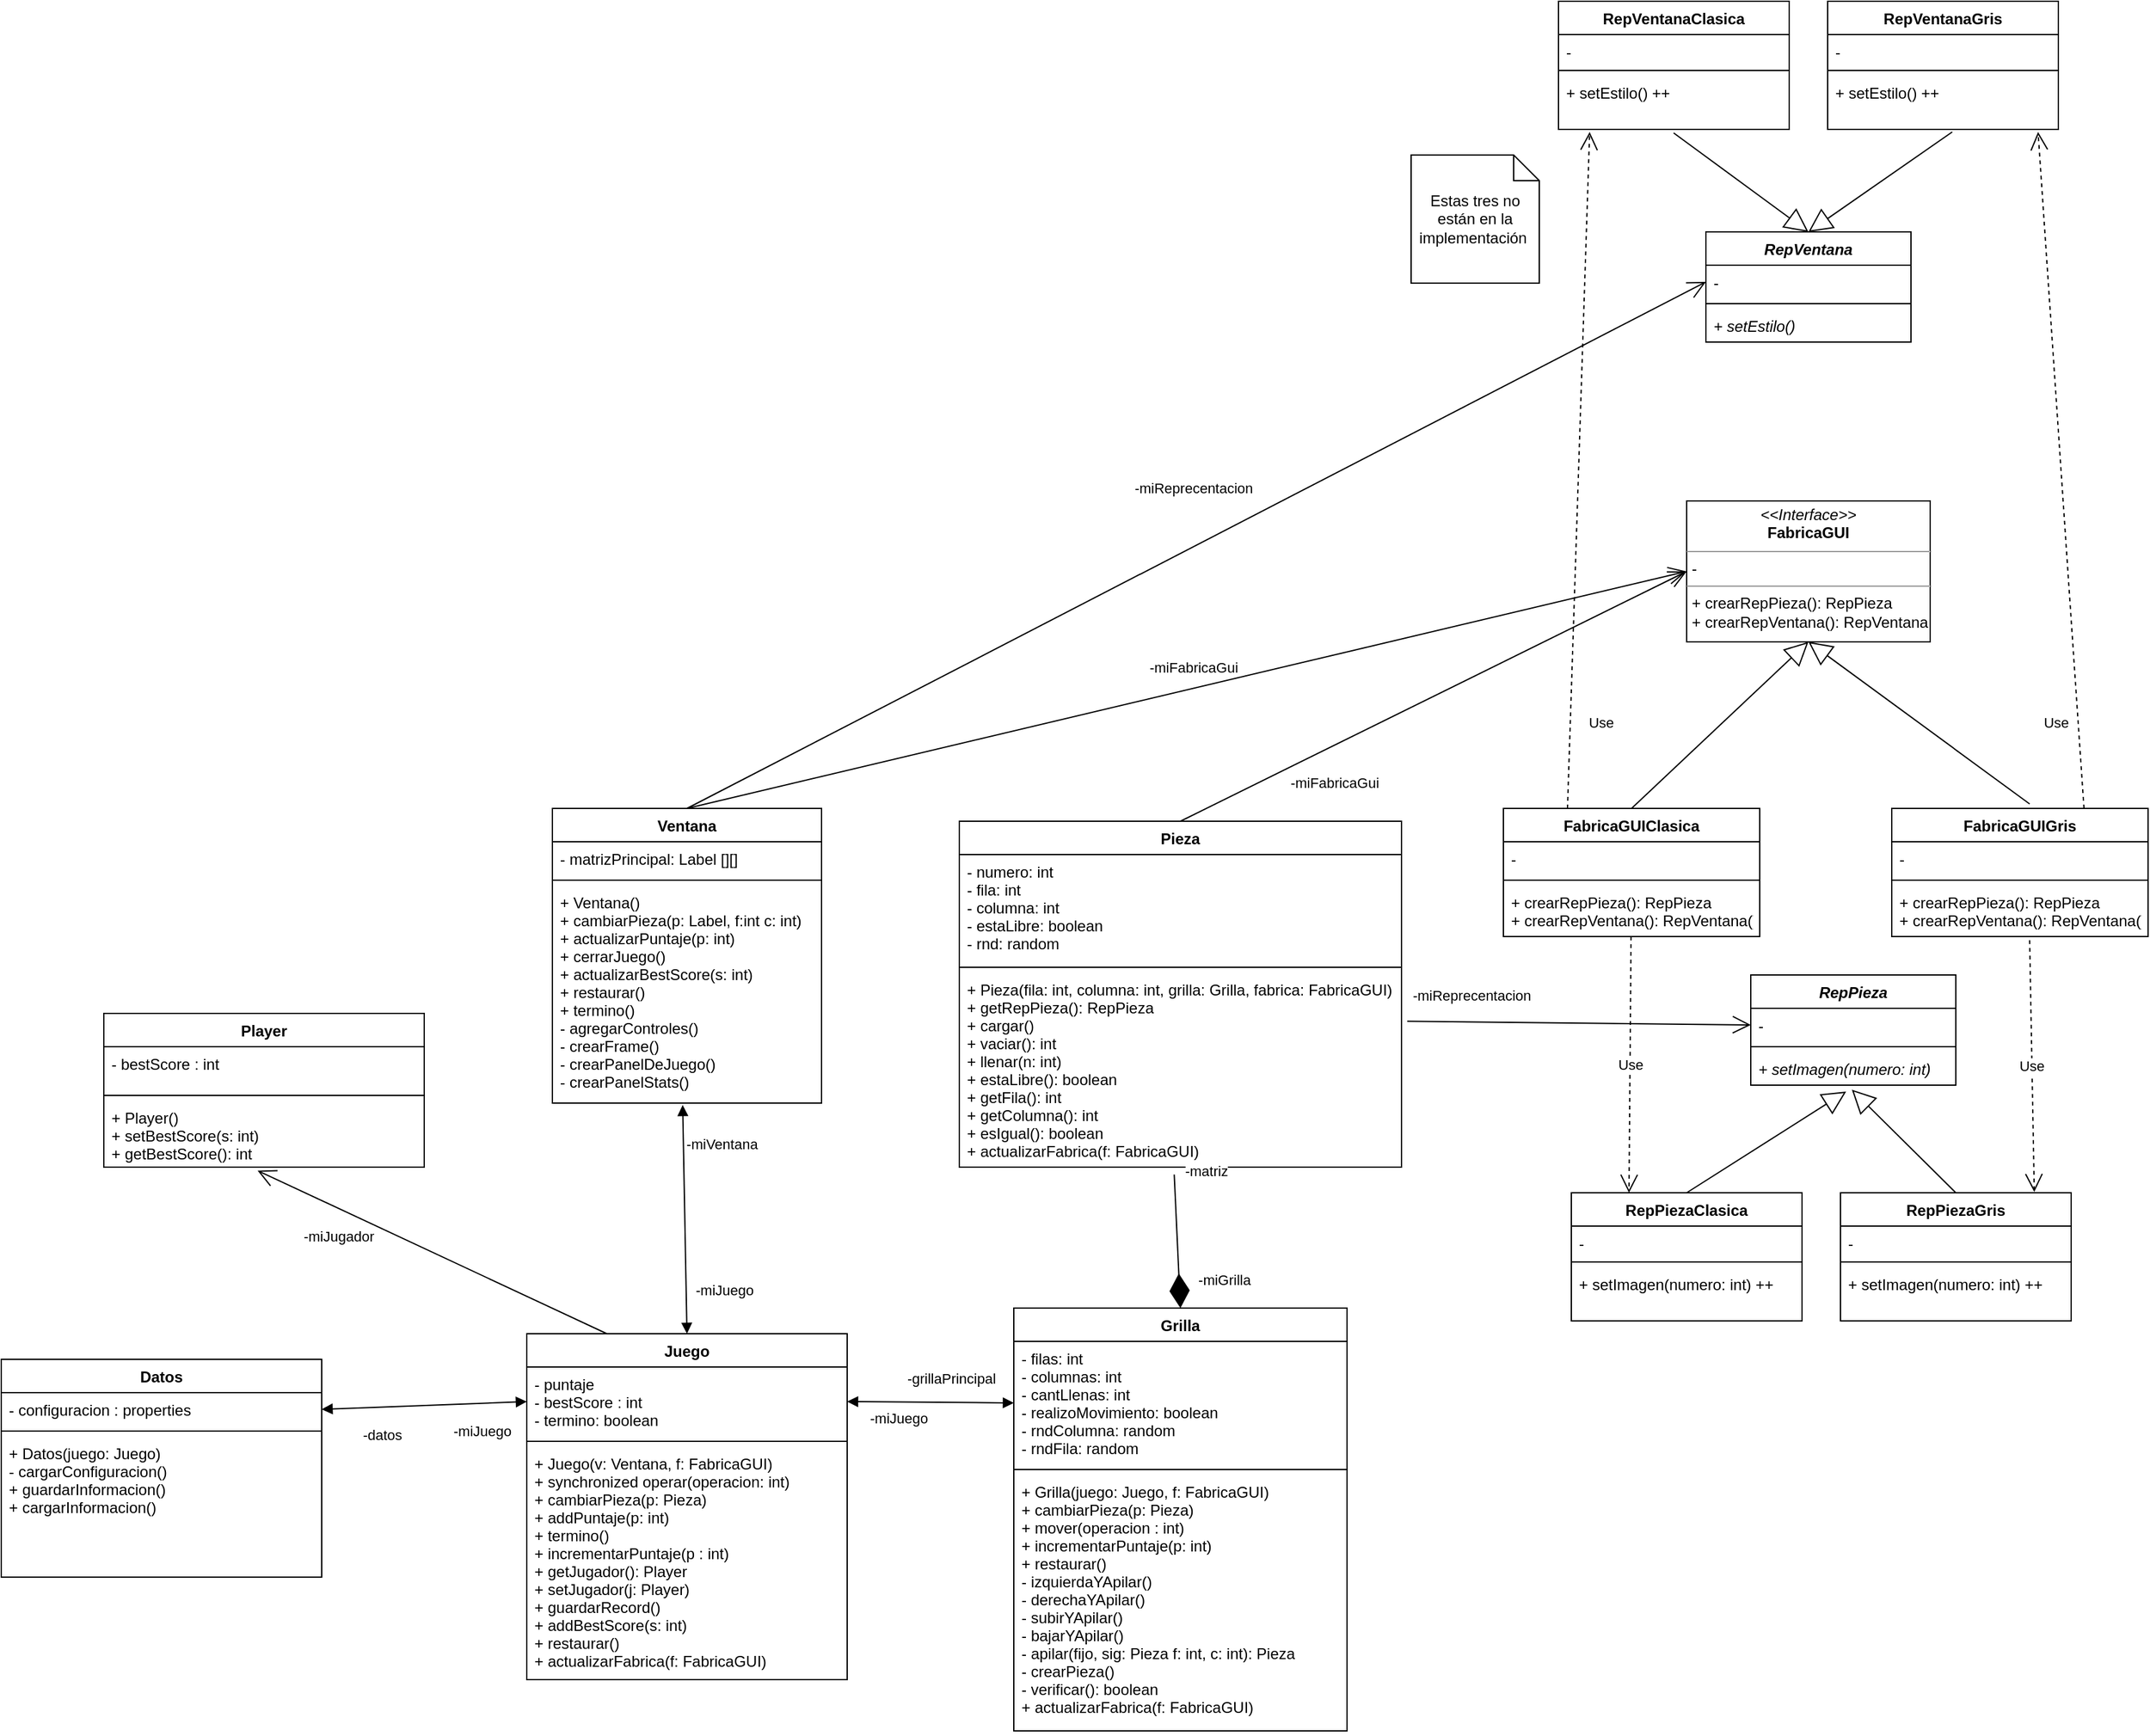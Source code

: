 <mxfile version="15.5.9" type="device"><diagram id="C5RBs43oDa-KdzZeNtuy" name="Page-1"><mxGraphModel dx="2110" dy="1869" grid="1" gridSize="10" guides="1" tooltips="1" connect="1" arrows="1" fold="1" page="1" pageScale="1" pageWidth="827" pageHeight="1169" math="0" shadow="0"><root><mxCell id="WIyWlLk6GJQsqaUBKTNV-0"/><mxCell id="WIyWlLk6GJQsqaUBKTNV-1" parent="WIyWlLk6GJQsqaUBKTNV-0"/><mxCell id="1CvyE3auWk7zarqkNsog-0" value="Juego" style="swimlane;fontStyle=1;align=center;verticalAlign=top;childLayout=stackLayout;horizontal=1;startSize=26;horizontalStack=0;resizeParent=1;resizeParentMax=0;resizeLast=0;collapsible=1;marginBottom=0;" parent="WIyWlLk6GJQsqaUBKTNV-1" vertex="1"><mxGeometry x="90" y="390" width="250" height="270" as="geometry"/></mxCell><mxCell id="1CvyE3auWk7zarqkNsog-1" value="- puntaje&#10;- bestScore : int&#10;- termino: boolean" style="text;strokeColor=none;fillColor=none;align=left;verticalAlign=top;spacingLeft=4;spacingRight=4;overflow=hidden;rotatable=0;points=[[0,0.5],[1,0.5]];portConstraint=eastwest;" parent="1CvyE3auWk7zarqkNsog-0" vertex="1"><mxGeometry y="26" width="250" height="54" as="geometry"/></mxCell><mxCell id="1CvyE3auWk7zarqkNsog-2" value="" style="line;strokeWidth=1;fillColor=none;align=left;verticalAlign=middle;spacingTop=-1;spacingLeft=3;spacingRight=3;rotatable=0;labelPosition=right;points=[];portConstraint=eastwest;" parent="1CvyE3auWk7zarqkNsog-0" vertex="1"><mxGeometry y="80" width="250" height="8" as="geometry"/></mxCell><mxCell id="1CvyE3auWk7zarqkNsog-3" value="+ Juego(v: Ventana, f: FabricaGUI)&#10;+ synchronized operar(operacion: int)&#10;+ cambiarPieza(p: Pieza)&#10;+ addPuntaje(p: int)&#10;+ termino()&#10;+ incrementarPuntaje(p : int)&#10;+ getJugador(): Player&#10;+ setJugador(j: Player)&#10;+ guardarRecord()&#10;+ addBestScore(s: int)&#10;+ restaurar()&#10;+ actualizarFabrica(f: FabricaGUI)" style="text;strokeColor=none;fillColor=none;align=left;verticalAlign=top;spacingLeft=4;spacingRight=4;overflow=hidden;rotatable=0;points=[[0,0.5],[1,0.5]];portConstraint=eastwest;" parent="1CvyE3auWk7zarqkNsog-0" vertex="1"><mxGeometry y="88" width="250" height="182" as="geometry"/></mxCell><mxCell id="1CvyE3auWk7zarqkNsog-4" value="Ventana" style="swimlane;fontStyle=1;align=center;verticalAlign=top;childLayout=stackLayout;horizontal=1;startSize=26;horizontalStack=0;resizeParent=1;resizeParentMax=0;resizeLast=0;collapsible=1;marginBottom=0;" parent="WIyWlLk6GJQsqaUBKTNV-1" vertex="1"><mxGeometry x="110" y="-20" width="210" height="230" as="geometry"/></mxCell><mxCell id="1CvyE3auWk7zarqkNsog-5" value="- matrizPrincipal: Label [][]" style="text;strokeColor=none;fillColor=none;align=left;verticalAlign=top;spacingLeft=4;spacingRight=4;overflow=hidden;rotatable=0;points=[[0,0.5],[1,0.5]];portConstraint=eastwest;" parent="1CvyE3auWk7zarqkNsog-4" vertex="1"><mxGeometry y="26" width="210" height="26" as="geometry"/></mxCell><mxCell id="1CvyE3auWk7zarqkNsog-6" value="" style="line;strokeWidth=1;fillColor=none;align=left;verticalAlign=middle;spacingTop=-1;spacingLeft=3;spacingRight=3;rotatable=0;labelPosition=right;points=[];portConstraint=eastwest;" parent="1CvyE3auWk7zarqkNsog-4" vertex="1"><mxGeometry y="52" width="210" height="8" as="geometry"/></mxCell><mxCell id="1CvyE3auWk7zarqkNsog-7" value="+ Ventana()&#10;+ cambiarPieza(p: Label, f:int c: int)&#10;+ actualizarPuntaje(p: int)&#10;+ cerrarJuego()&#10;+ actualizarBestScore(s: int)&#10;+ restaurar()&#10;+ termino()&#10;- agregarControles()&#10;- crearFrame()&#10;- crearPanelDeJuego()&#10;- crearPanelStats()" style="text;strokeColor=none;fillColor=none;align=left;verticalAlign=top;spacingLeft=4;spacingRight=4;overflow=hidden;rotatable=0;points=[[0,0.5],[1,0.5]];portConstraint=eastwest;" parent="1CvyE3auWk7zarqkNsog-4" vertex="1"><mxGeometry y="60" width="210" height="170" as="geometry"/></mxCell><mxCell id="1CvyE3auWk7zarqkNsog-8" value="Grilla" style="swimlane;fontStyle=1;align=center;verticalAlign=top;childLayout=stackLayout;horizontal=1;startSize=26;horizontalStack=0;resizeParent=1;resizeParentMax=0;resizeLast=0;collapsible=1;marginBottom=0;" parent="WIyWlLk6GJQsqaUBKTNV-1" vertex="1"><mxGeometry x="470" y="370" width="260" height="330" as="geometry"/></mxCell><mxCell id="1CvyE3auWk7zarqkNsog-9" value="- filas: int&#10;- columnas: int&#10;- cantLlenas: int&#10;- realizoMovimiento: boolean&#10;- rndColumna: random&#10;- rndFila: random" style="text;strokeColor=none;fillColor=none;align=left;verticalAlign=top;spacingLeft=4;spacingRight=4;overflow=hidden;rotatable=0;points=[[0,0.5],[1,0.5]];portConstraint=eastwest;" parent="1CvyE3auWk7zarqkNsog-8" vertex="1"><mxGeometry y="26" width="260" height="96" as="geometry"/></mxCell><mxCell id="1CvyE3auWk7zarqkNsog-10" value="" style="line;strokeWidth=1;fillColor=none;align=left;verticalAlign=middle;spacingTop=-1;spacingLeft=3;spacingRight=3;rotatable=0;labelPosition=right;points=[];portConstraint=eastwest;" parent="1CvyE3auWk7zarqkNsog-8" vertex="1"><mxGeometry y="122" width="260" height="8" as="geometry"/></mxCell><mxCell id="1CvyE3auWk7zarqkNsog-11" value="+ Grilla(juego: Juego, f: FabricaGUI)&#10;+ cambiarPieza(p: Pieza)&#10;+ mover(operacion : int)&#10;+ incrementarPuntaje(p: int)&#10;+ restaurar()&#10;- izquierdaYApilar()&#10;- derechaYApilar()&#10;- subirYApilar()&#10;- bajarYApilar()&#10;- apilar(fijo, sig: Pieza f: int, c: int): Pieza&#10;- crearPieza()&#10;- verificar(): boolean&#10;+ actualizarFabrica(f: FabricaGUI)" style="text;strokeColor=none;fillColor=none;align=left;verticalAlign=top;spacingLeft=4;spacingRight=4;overflow=hidden;rotatable=0;points=[[0,0.5],[1,0.5]];portConstraint=eastwest;" parent="1CvyE3auWk7zarqkNsog-8" vertex="1"><mxGeometry y="130" width="260" height="200" as="geometry"/></mxCell><mxCell id="1CvyE3auWk7zarqkNsog-19" value="" style="endArrow=block;startArrow=block;endFill=1;startFill=1;html=1;rounded=0;entryX=0.484;entryY=1.009;entryDx=0;entryDy=0;entryPerimeter=0;exitX=0.5;exitY=0;exitDx=0;exitDy=0;" parent="WIyWlLk6GJQsqaUBKTNV-1" source="1CvyE3auWk7zarqkNsog-0" target="1CvyE3auWk7zarqkNsog-7" edge="1"><mxGeometry width="160" relative="1" as="geometry"><mxPoint x="505" y="390" as="sourcePoint"/><mxPoint x="665" y="390" as="targetPoint"/></mxGeometry></mxCell><mxCell id="1CvyE3auWk7zarqkNsog-21" value="-miVentana" style="edgeLabel;html=1;align=center;verticalAlign=middle;resizable=0;points=[];" parent="1CvyE3auWk7zarqkNsog-19" vertex="1" connectable="0"><mxGeometry x="0.658" relative="1" as="geometry"><mxPoint x="30" as="offset"/></mxGeometry></mxCell><mxCell id="1CvyE3auWk7zarqkNsog-22" value="-miJuego" style="edgeLabel;html=1;align=center;verticalAlign=middle;resizable=0;points=[];" parent="1CvyE3auWk7zarqkNsog-19" vertex="1" connectable="0"><mxGeometry x="-0.535" relative="1" as="geometry"><mxPoint x="30" y="7" as="offset"/></mxGeometry></mxCell><mxCell id="1CvyE3auWk7zarqkNsog-20" value="" style="endArrow=block;startArrow=block;endFill=1;startFill=1;html=1;rounded=0;exitX=1;exitY=0.5;exitDx=0;exitDy=0;entryX=0;entryY=0.5;entryDx=0;entryDy=0;" parent="WIyWlLk6GJQsqaUBKTNV-1" source="1CvyE3auWk7zarqkNsog-1" target="1CvyE3auWk7zarqkNsog-9" edge="1"><mxGeometry width="160" relative="1" as="geometry"><mxPoint x="480" y="360" as="sourcePoint"/><mxPoint x="640" y="360" as="targetPoint"/></mxGeometry></mxCell><mxCell id="1CvyE3auWk7zarqkNsog-23" value="-miJuego" style="edgeLabel;html=1;align=center;verticalAlign=middle;resizable=0;points=[];" parent="1CvyE3auWk7zarqkNsog-20" vertex="1" connectable="0"><mxGeometry x="-0.718" y="1" relative="1" as="geometry"><mxPoint x="21" y="14" as="offset"/></mxGeometry></mxCell><mxCell id="1CvyE3auWk7zarqkNsog-24" value="-grillaPrincipal" style="edgeLabel;html=1;align=center;verticalAlign=middle;resizable=0;points=[];" parent="1CvyE3auWk7zarqkNsog-20" vertex="1" connectable="0"><mxGeometry x="0.659" y="-2" relative="1" as="geometry"><mxPoint x="-27" y="-21" as="offset"/></mxGeometry></mxCell><mxCell id="1CvyE3auWk7zarqkNsog-25" value="Pieza" style="swimlane;fontStyle=1;align=center;verticalAlign=top;childLayout=stackLayout;horizontal=1;startSize=26;horizontalStack=0;resizeParent=1;resizeParentMax=0;resizeLast=0;collapsible=1;marginBottom=0;" parent="WIyWlLk6GJQsqaUBKTNV-1" vertex="1"><mxGeometry x="427.5" y="-10" width="345" height="270" as="geometry"/></mxCell><mxCell id="1CvyE3auWk7zarqkNsog-26" value="- numero: int&#10;- fila: int&#10;- columna: int&#10;- estaLibre: boolean&#10;- rnd: random" style="text;strokeColor=none;fillColor=none;align=left;verticalAlign=top;spacingLeft=4;spacingRight=4;overflow=hidden;rotatable=0;points=[[0,0.5],[1,0.5]];portConstraint=eastwest;" parent="1CvyE3auWk7zarqkNsog-25" vertex="1"><mxGeometry y="26" width="345" height="84" as="geometry"/></mxCell><mxCell id="1CvyE3auWk7zarqkNsog-27" value="" style="line;strokeWidth=1;fillColor=none;align=left;verticalAlign=middle;spacingTop=-1;spacingLeft=3;spacingRight=3;rotatable=0;labelPosition=right;points=[];portConstraint=eastwest;" parent="1CvyE3auWk7zarqkNsog-25" vertex="1"><mxGeometry y="110" width="345" height="8" as="geometry"/></mxCell><mxCell id="1CvyE3auWk7zarqkNsog-28" value="+ Pieza(fila: int, columna: int, grilla: Grilla, fabrica: FabricaGUI)&#10;+ getRepPieza(): RepPieza&#10;+ cargar()&#10;+ vaciar(): int&#10;+ llenar(n: int)&#10;+ estaLibre(): boolean&#10;+ getFila(): int&#10;+ getColumna(): int&#10;+ esIgual(): boolean&#10;+ actualizarFabrica(f: FabricaGUI)" style="text;strokeColor=none;fillColor=none;align=left;verticalAlign=top;spacingLeft=4;spacingRight=4;overflow=hidden;rotatable=0;points=[[0,0.5],[1,0.5]];portConstraint=eastwest;" parent="1CvyE3auWk7zarqkNsog-25" vertex="1"><mxGeometry y="118" width="345" height="152" as="geometry"/></mxCell><mxCell id="1CvyE3auWk7zarqkNsog-43" value="RepPiezaClasica" style="swimlane;fontStyle=1;align=center;verticalAlign=top;childLayout=stackLayout;horizontal=1;startSize=26;horizontalStack=0;resizeParent=1;resizeParentMax=0;resizeLast=0;collapsible=1;marginBottom=0;" parent="WIyWlLk6GJQsqaUBKTNV-1" vertex="1"><mxGeometry x="905" y="280" width="180" height="100" as="geometry"/></mxCell><mxCell id="1CvyE3auWk7zarqkNsog-44" value="-" style="text;strokeColor=none;fillColor=none;align=left;verticalAlign=top;spacingLeft=4;spacingRight=4;overflow=hidden;rotatable=0;points=[[0,0.5],[1,0.5]];portConstraint=eastwest;" parent="1CvyE3auWk7zarqkNsog-43" vertex="1"><mxGeometry y="26" width="180" height="24" as="geometry"/></mxCell><mxCell id="1CvyE3auWk7zarqkNsog-45" value="" style="line;strokeWidth=1;fillColor=none;align=left;verticalAlign=middle;spacingTop=-1;spacingLeft=3;spacingRight=3;rotatable=0;labelPosition=right;points=[];portConstraint=eastwest;" parent="1CvyE3auWk7zarqkNsog-43" vertex="1"><mxGeometry y="50" width="180" height="8" as="geometry"/></mxCell><mxCell id="1CvyE3auWk7zarqkNsog-46" value="+ setImagen(numero: int) ++" style="text;strokeColor=none;fillColor=none;align=left;verticalAlign=top;spacingLeft=4;spacingRight=4;overflow=hidden;rotatable=0;points=[[0,0.5],[1,0.5]];portConstraint=eastwest;" parent="1CvyE3auWk7zarqkNsog-43" vertex="1"><mxGeometry y="58" width="180" height="42" as="geometry"/></mxCell><mxCell id="1CvyE3auWk7zarqkNsog-47" value="" style="endArrow=open;endFill=1;endSize=12;html=1;rounded=0;exitX=1.013;exitY=0.251;exitDx=0;exitDy=0;entryX=0;entryY=0.5;entryDx=0;entryDy=0;exitPerimeter=0;" parent="WIyWlLk6GJQsqaUBKTNV-1" source="1CvyE3auWk7zarqkNsog-28" target="yINjJsLc2tYP7xt8xNTs-10" edge="1"><mxGeometry width="160" relative="1" as="geometry"><mxPoint x="720" y="-123.76" as="sourcePoint"/><mxPoint x="925" y="-181" as="targetPoint"/></mxGeometry></mxCell><mxCell id="1CvyE3auWk7zarqkNsog-48" value="-miReprecentacion" style="edgeLabel;html=1;align=center;verticalAlign=middle;resizable=0;points=[];" parent="1CvyE3auWk7zarqkNsog-47" vertex="1" connectable="0"><mxGeometry x="0.394" y="-2" relative="1" as="geometry"><mxPoint x="-137" y="-24" as="offset"/></mxGeometry></mxCell><mxCell id="tuwKtRQhqHt_X08flQrm-0" value="" style="endArrow=diamondThin;endFill=1;endSize=24;html=1;rounded=0;exitX=0.486;exitY=1.038;exitDx=0;exitDy=0;entryX=0.5;entryY=0;entryDx=0;entryDy=0;exitPerimeter=0;" parent="WIyWlLk6GJQsqaUBKTNV-1" source="1CvyE3auWk7zarqkNsog-28" target="1CvyE3auWk7zarqkNsog-8" edge="1"><mxGeometry width="160" relative="1" as="geometry"><mxPoint x="720" y="-185.76" as="sourcePoint"/><mxPoint x="624.48" y="-181.58" as="targetPoint"/></mxGeometry></mxCell><mxCell id="tuwKtRQhqHt_X08flQrm-1" value="-miGrilla" style="edgeLabel;html=1;align=center;verticalAlign=middle;resizable=0;points=[];" parent="tuwKtRQhqHt_X08flQrm-0" vertex="1" connectable="0"><mxGeometry x="0.567" y="-4" relative="1" as="geometry"><mxPoint x="39" as="offset"/></mxGeometry></mxCell><mxCell id="tuwKtRQhqHt_X08flQrm-2" value="-matriz" style="edgeLabel;html=1;align=center;verticalAlign=middle;resizable=0;points=[];" parent="tuwKtRQhqHt_X08flQrm-0" vertex="1" connectable="0"><mxGeometry x="0.548" relative="1" as="geometry"><mxPoint x="21" y="-84" as="offset"/></mxGeometry></mxCell><mxCell id="9o8H-IfKjKLwT9DB3WJz-0" value="Datos" style="swimlane;fontStyle=1;align=center;verticalAlign=top;childLayout=stackLayout;horizontal=1;startSize=26;horizontalStack=0;resizeParent=1;resizeParentMax=0;resizeLast=0;collapsible=1;marginBottom=0;" parent="WIyWlLk6GJQsqaUBKTNV-1" vertex="1"><mxGeometry x="-320" y="410" width="250" height="170" as="geometry"/></mxCell><mxCell id="9o8H-IfKjKLwT9DB3WJz-1" value="- configuracion : properties" style="text;strokeColor=none;fillColor=none;align=left;verticalAlign=top;spacingLeft=4;spacingRight=4;overflow=hidden;rotatable=0;points=[[0,0.5],[1,0.5]];portConstraint=eastwest;" parent="9o8H-IfKjKLwT9DB3WJz-0" vertex="1"><mxGeometry y="26" width="250" height="26" as="geometry"/></mxCell><mxCell id="9o8H-IfKjKLwT9DB3WJz-2" value="" style="line;strokeWidth=1;fillColor=none;align=left;verticalAlign=middle;spacingTop=-1;spacingLeft=3;spacingRight=3;rotatable=0;labelPosition=right;points=[];portConstraint=eastwest;" parent="9o8H-IfKjKLwT9DB3WJz-0" vertex="1"><mxGeometry y="52" width="250" height="8" as="geometry"/></mxCell><mxCell id="9o8H-IfKjKLwT9DB3WJz-3" value="+ Datos(juego: Juego)&#10;- cargarConfiguracion()&#10;+ guardarInformacion()&#10;+ cargarInformacion()" style="text;strokeColor=none;fillColor=none;align=left;verticalAlign=top;spacingLeft=4;spacingRight=4;overflow=hidden;rotatable=0;points=[[0,0.5],[1,0.5]];portConstraint=eastwest;" parent="9o8H-IfKjKLwT9DB3WJz-0" vertex="1"><mxGeometry y="60" width="250" height="110" as="geometry"/></mxCell><mxCell id="9o8H-IfKjKLwT9DB3WJz-4" value="" style="endArrow=block;startArrow=block;endFill=1;startFill=1;html=1;rounded=0;entryX=1;entryY=0.5;entryDx=0;entryDy=0;exitX=0;exitY=0.5;exitDx=0;exitDy=0;" parent="WIyWlLk6GJQsqaUBKTNV-1" source="1CvyE3auWk7zarqkNsog-1" target="9o8H-IfKjKLwT9DB3WJz-1" edge="1"><mxGeometry width="160" relative="1" as="geometry"><mxPoint x="225" y="400" as="sourcePoint"/><mxPoint x="225" y="266.1" as="targetPoint"/></mxGeometry></mxCell><mxCell id="9o8H-IfKjKLwT9DB3WJz-5" value="-datos" style="edgeLabel;html=1;align=center;verticalAlign=middle;resizable=0;points=[];" parent="9o8H-IfKjKLwT9DB3WJz-4" vertex="1" connectable="0"><mxGeometry x="0.658" relative="1" as="geometry"><mxPoint x="19" y="21" as="offset"/></mxGeometry></mxCell><mxCell id="9o8H-IfKjKLwT9DB3WJz-6" value="-miJuego" style="edgeLabel;html=1;align=center;verticalAlign=middle;resizable=0;points=[];" parent="9o8H-IfKjKLwT9DB3WJz-4" vertex="1" connectable="0"><mxGeometry x="-0.535" relative="1" as="geometry"><mxPoint x="2" y="21" as="offset"/></mxGeometry></mxCell><mxCell id="xA1dPoErLVYea1YNWjbG-4" value="Player" style="swimlane;fontStyle=1;align=center;verticalAlign=top;childLayout=stackLayout;horizontal=1;startSize=26;horizontalStack=0;resizeParent=1;resizeParentMax=0;resizeLast=0;collapsible=1;marginBottom=0;" parent="WIyWlLk6GJQsqaUBKTNV-1" vertex="1"><mxGeometry x="-240" y="140" width="250" height="120" as="geometry"/></mxCell><mxCell id="xA1dPoErLVYea1YNWjbG-5" value="- bestScore : int" style="text;strokeColor=none;fillColor=none;align=left;verticalAlign=top;spacingLeft=4;spacingRight=4;overflow=hidden;rotatable=0;points=[[0,0.5],[1,0.5]];portConstraint=eastwest;" parent="xA1dPoErLVYea1YNWjbG-4" vertex="1"><mxGeometry y="26" width="250" height="34" as="geometry"/></mxCell><mxCell id="xA1dPoErLVYea1YNWjbG-6" value="" style="line;strokeWidth=1;fillColor=none;align=left;verticalAlign=middle;spacingTop=-1;spacingLeft=3;spacingRight=3;rotatable=0;labelPosition=right;points=[];portConstraint=eastwest;" parent="xA1dPoErLVYea1YNWjbG-4" vertex="1"><mxGeometry y="60" width="250" height="8" as="geometry"/></mxCell><mxCell id="xA1dPoErLVYea1YNWjbG-7" value="+ Player()&#10;+ setBestScore(s: int)&#10;+ getBestScore(): int" style="text;strokeColor=none;fillColor=none;align=left;verticalAlign=top;spacingLeft=4;spacingRight=4;overflow=hidden;rotatable=0;points=[[0,0.5],[1,0.5]];portConstraint=eastwest;" parent="xA1dPoErLVYea1YNWjbG-4" vertex="1"><mxGeometry y="68" width="250" height="52" as="geometry"/></mxCell><mxCell id="xA1dPoErLVYea1YNWjbG-11" value="" style="endArrow=open;endFill=1;endSize=12;html=1;rounded=0;exitX=0.25;exitY=0;exitDx=0;exitDy=0;entryX=0.48;entryY=1.052;entryDx=0;entryDy=0;entryPerimeter=0;" parent="WIyWlLk6GJQsqaUBKTNV-1" source="1CvyE3auWk7zarqkNsog-0" target="xA1dPoErLVYea1YNWjbG-7" edge="1"><mxGeometry width="160" relative="1" as="geometry"><mxPoint x="-60" y="345" as="sourcePoint"/><mxPoint x="50" y="340" as="targetPoint"/></mxGeometry></mxCell><mxCell id="xA1dPoErLVYea1YNWjbG-12" value="-miJugador" style="edgeLabel;html=1;align=center;verticalAlign=middle;resizable=0;points=[];" parent="xA1dPoErLVYea1YNWjbG-11" vertex="1" connectable="0"><mxGeometry x="0.394" y="-2" relative="1" as="geometry"><mxPoint x="-21" y="14" as="offset"/></mxGeometry></mxCell><mxCell id="yINjJsLc2tYP7xt8xNTs-5" value="RepPiezaGris" style="swimlane;fontStyle=1;align=center;verticalAlign=top;childLayout=stackLayout;horizontal=1;startSize=26;horizontalStack=0;resizeParent=1;resizeParentMax=0;resizeLast=0;collapsible=1;marginBottom=0;" parent="WIyWlLk6GJQsqaUBKTNV-1" vertex="1"><mxGeometry x="1115" y="280" width="180" height="100" as="geometry"/></mxCell><mxCell id="yINjJsLc2tYP7xt8xNTs-6" value="-" style="text;strokeColor=none;fillColor=none;align=left;verticalAlign=top;spacingLeft=4;spacingRight=4;overflow=hidden;rotatable=0;points=[[0,0.5],[1,0.5]];portConstraint=eastwest;" parent="yINjJsLc2tYP7xt8xNTs-5" vertex="1"><mxGeometry y="26" width="180" height="24" as="geometry"/></mxCell><mxCell id="yINjJsLc2tYP7xt8xNTs-7" value="" style="line;strokeWidth=1;fillColor=none;align=left;verticalAlign=middle;spacingTop=-1;spacingLeft=3;spacingRight=3;rotatable=0;labelPosition=right;points=[];portConstraint=eastwest;" parent="yINjJsLc2tYP7xt8xNTs-5" vertex="1"><mxGeometry y="50" width="180" height="8" as="geometry"/></mxCell><mxCell id="yINjJsLc2tYP7xt8xNTs-8" value="+ setImagen(numero: int) ++" style="text;strokeColor=none;fillColor=none;align=left;verticalAlign=top;spacingLeft=4;spacingRight=4;overflow=hidden;rotatable=0;points=[[0,0.5],[1,0.5]];portConstraint=eastwest;" parent="yINjJsLc2tYP7xt8xNTs-5" vertex="1"><mxGeometry y="58" width="180" height="42" as="geometry"/></mxCell><mxCell id="yINjJsLc2tYP7xt8xNTs-9" value="RepPieza" style="swimlane;fontStyle=3;align=center;verticalAlign=top;childLayout=stackLayout;horizontal=1;startSize=26;horizontalStack=0;resizeParent=1;resizeParentMax=0;resizeLast=0;collapsible=1;marginBottom=0;" parent="WIyWlLk6GJQsqaUBKTNV-1" vertex="1"><mxGeometry x="1045" y="110" width="160" height="86" as="geometry"/></mxCell><mxCell id="yINjJsLc2tYP7xt8xNTs-10" value="-" style="text;strokeColor=none;fillColor=none;align=left;verticalAlign=top;spacingLeft=4;spacingRight=4;overflow=hidden;rotatable=0;points=[[0,0.5],[1,0.5]];portConstraint=eastwest;" parent="yINjJsLc2tYP7xt8xNTs-9" vertex="1"><mxGeometry y="26" width="160" height="26" as="geometry"/></mxCell><mxCell id="yINjJsLc2tYP7xt8xNTs-11" value="" style="line;strokeWidth=1;fillColor=none;align=left;verticalAlign=middle;spacingTop=-1;spacingLeft=3;spacingRight=3;rotatable=0;labelPosition=right;points=[];portConstraint=eastwest;" parent="yINjJsLc2tYP7xt8xNTs-9" vertex="1"><mxGeometry y="52" width="160" height="8" as="geometry"/></mxCell><mxCell id="yINjJsLc2tYP7xt8xNTs-12" value="+ setImagen(numero: int)" style="text;strokeColor=none;fillColor=none;align=left;verticalAlign=top;spacingLeft=4;spacingRight=4;overflow=hidden;rotatable=0;points=[[0,0.5],[1,0.5]];portConstraint=eastwest;fontStyle=2" parent="yINjJsLc2tYP7xt8xNTs-9" vertex="1"><mxGeometry y="60" width="160" height="26" as="geometry"/></mxCell><mxCell id="yINjJsLc2tYP7xt8xNTs-13" value="" style="endArrow=block;endSize=16;endFill=0;html=1;rounded=0;entryX=0.465;entryY=1.192;entryDx=0;entryDy=0;entryPerimeter=0;exitX=0.5;exitY=0;exitDx=0;exitDy=0;" parent="WIyWlLk6GJQsqaUBKTNV-1" source="1CvyE3auWk7zarqkNsog-43" target="yINjJsLc2tYP7xt8xNTs-12" edge="1"><mxGeometry width="160" relative="1" as="geometry"><mxPoint x="908" y="270" as="sourcePoint"/><mxPoint x="1068" y="270" as="targetPoint"/></mxGeometry></mxCell><mxCell id="yINjJsLc2tYP7xt8xNTs-14" value="" style="endArrow=block;endSize=16;endFill=0;html=1;rounded=0;entryX=0.493;entryY=1.136;entryDx=0;entryDy=0;entryPerimeter=0;exitX=0.5;exitY=0;exitDx=0;exitDy=0;" parent="WIyWlLk6GJQsqaUBKTNV-1" source="yINjJsLc2tYP7xt8xNTs-5" target="yINjJsLc2tYP7xt8xNTs-12" edge="1"><mxGeometry width="160" relative="1" as="geometry"><mxPoint x="908" y="270" as="sourcePoint"/><mxPoint x="1068" y="270" as="targetPoint"/></mxGeometry></mxCell><mxCell id="yINjJsLc2tYP7xt8xNTs-15" value="FabricaGUIClasica" style="swimlane;fontStyle=1;align=center;verticalAlign=top;childLayout=stackLayout;horizontal=1;startSize=26;horizontalStack=0;resizeParent=1;resizeParentMax=0;resizeLast=0;collapsible=1;marginBottom=0;" parent="WIyWlLk6GJQsqaUBKTNV-1" vertex="1"><mxGeometry x="852" y="-20" width="200" height="100" as="geometry"/></mxCell><mxCell id="yINjJsLc2tYP7xt8xNTs-16" value="-" style="text;strokeColor=none;fillColor=none;align=left;verticalAlign=top;spacingLeft=4;spacingRight=4;overflow=hidden;rotatable=0;points=[[0,0.5],[1,0.5]];portConstraint=eastwest;" parent="yINjJsLc2tYP7xt8xNTs-15" vertex="1"><mxGeometry y="26" width="200" height="26" as="geometry"/></mxCell><mxCell id="yINjJsLc2tYP7xt8xNTs-17" value="" style="line;strokeWidth=1;fillColor=none;align=left;verticalAlign=middle;spacingTop=-1;spacingLeft=3;spacingRight=3;rotatable=0;labelPosition=right;points=[];portConstraint=eastwest;" parent="yINjJsLc2tYP7xt8xNTs-15" vertex="1"><mxGeometry y="52" width="200" height="8" as="geometry"/></mxCell><mxCell id="yINjJsLc2tYP7xt8xNTs-18" value="+ crearRepPieza(): RepPieza&#10;+ crearRepVentana(): RepVentana()" style="text;strokeColor=none;fillColor=none;align=left;verticalAlign=top;spacingLeft=4;spacingRight=4;overflow=hidden;rotatable=0;points=[[0,0.5],[1,0.5]];portConstraint=eastwest;" parent="yINjJsLc2tYP7xt8xNTs-15" vertex="1"><mxGeometry y="60" width="200" height="40" as="geometry"/></mxCell><mxCell id="yINjJsLc2tYP7xt8xNTs-19" value="Use" style="endArrow=open;endSize=12;dashed=1;html=1;rounded=0;entryX=0.25;entryY=0;entryDx=0;entryDy=0;" parent="WIyWlLk6GJQsqaUBKTNV-1" source="yINjJsLc2tYP7xt8xNTs-15" target="1CvyE3auWk7zarqkNsog-43" edge="1"><mxGeometry width="160" relative="1" as="geometry"><mxPoint x="1085" y="50" as="sourcePoint"/><mxPoint x="1245" y="50" as="targetPoint"/><Array as="points"/></mxGeometry></mxCell><mxCell id="yINjJsLc2tYP7xt8xNTs-20" value="" style="endArrow=block;endSize=16;endFill=0;html=1;rounded=0;entryX=0.5;entryY=1;entryDx=0;entryDy=0;exitX=0.5;exitY=0;exitDx=0;exitDy=0;" parent="WIyWlLk6GJQsqaUBKTNV-1" source="yINjJsLc2tYP7xt8xNTs-15" target="9StSMfrB2gzt-o5lXPMN-1" edge="1"><mxGeometry width="160" relative="1" as="geometry"><mxPoint x="975" y="20" as="sourcePoint"/><mxPoint x="1044.83" y="-119.36" as="targetPoint"/></mxGeometry></mxCell><mxCell id="yINjJsLc2tYP7xt8xNTs-21" value="FabricaGUIGris" style="swimlane;fontStyle=1;align=center;verticalAlign=top;childLayout=stackLayout;horizontal=1;startSize=26;horizontalStack=0;resizeParent=1;resizeParentMax=0;resizeLast=0;collapsible=1;marginBottom=0;" parent="WIyWlLk6GJQsqaUBKTNV-1" vertex="1"><mxGeometry x="1155" y="-20" width="200" height="100" as="geometry"/></mxCell><mxCell id="yINjJsLc2tYP7xt8xNTs-22" value="-" style="text;strokeColor=none;fillColor=none;align=left;verticalAlign=top;spacingLeft=4;spacingRight=4;overflow=hidden;rotatable=0;points=[[0,0.5],[1,0.5]];portConstraint=eastwest;" parent="yINjJsLc2tYP7xt8xNTs-21" vertex="1"><mxGeometry y="26" width="200" height="26" as="geometry"/></mxCell><mxCell id="yINjJsLc2tYP7xt8xNTs-23" value="" style="line;strokeWidth=1;fillColor=none;align=left;verticalAlign=middle;spacingTop=-1;spacingLeft=3;spacingRight=3;rotatable=0;labelPosition=right;points=[];portConstraint=eastwest;" parent="yINjJsLc2tYP7xt8xNTs-21" vertex="1"><mxGeometry y="52" width="200" height="8" as="geometry"/></mxCell><mxCell id="yINjJsLc2tYP7xt8xNTs-24" value="+ crearRepPieza(): RepPieza&#10;+ crearRepVentana(): RepVentana()" style="text;strokeColor=none;fillColor=none;align=left;verticalAlign=top;spacingLeft=4;spacingRight=4;overflow=hidden;rotatable=0;points=[[0,0.5],[1,0.5]];portConstraint=eastwest;" parent="yINjJsLc2tYP7xt8xNTs-21" vertex="1"><mxGeometry y="60" width="200" height="40" as="geometry"/></mxCell><mxCell id="yINjJsLc2tYP7xt8xNTs-25" value="" style="endArrow=block;endSize=16;endFill=0;html=1;rounded=0;entryX=0.5;entryY=1;entryDx=0;entryDy=0;exitX=0.538;exitY=-0.035;exitDx=0;exitDy=0;exitPerimeter=0;" parent="WIyWlLk6GJQsqaUBKTNV-1" source="yINjJsLc2tYP7xt8xNTs-21" target="9StSMfrB2gzt-o5lXPMN-1" edge="1"><mxGeometry width="160" relative="1" as="geometry"><mxPoint x="1365" y="-10" as="sourcePoint"/><mxPoint x="1061.39" y="-115.72" as="targetPoint"/></mxGeometry></mxCell><mxCell id="yINjJsLc2tYP7xt8xNTs-26" value="Use" style="endArrow=open;endSize=12;dashed=1;html=1;rounded=0;entryX=0.84;entryY=-0.006;entryDx=0;entryDy=0;exitX=0.538;exitY=1.073;exitDx=0;exitDy=0;exitPerimeter=0;entryPerimeter=0;" parent="WIyWlLk6GJQsqaUBKTNV-1" source="yINjJsLc2tYP7xt8xNTs-24" target="yINjJsLc2tYP7xt8xNTs-5" edge="1"><mxGeometry width="160" relative="1" as="geometry"><mxPoint x="1270.246" y="76" as="sourcePoint"/><mxPoint x="997" y="200" as="targetPoint"/><Array as="points"/></mxGeometry></mxCell><mxCell id="9StSMfrB2gzt-o5lXPMN-1" value="&lt;p style=&quot;margin: 0px ; margin-top: 4px ; text-align: center&quot;&gt;&lt;i&gt;&amp;lt;&amp;lt;Interface&amp;gt;&amp;gt;&lt;/i&gt;&lt;br&gt;&lt;b&gt;FabricaGUI&lt;/b&gt;&lt;/p&gt;&lt;hr size=&quot;1&quot;&gt;&lt;p style=&quot;margin: 0px ; margin-left: 4px&quot;&gt;-&lt;/p&gt;&lt;hr size=&quot;1&quot;&gt;&lt;p style=&quot;margin: 0px ; margin-left: 4px&quot;&gt;+ crearRepPieza(): RepPieza&lt;br&gt;&lt;/p&gt;&lt;p style=&quot;margin: 0px ; margin-left: 4px&quot;&gt;+ crearRepVentana(): RepVentana&lt;/p&gt;" style="verticalAlign=top;align=left;overflow=fill;fontSize=12;fontFamily=Helvetica;html=1;" parent="WIyWlLk6GJQsqaUBKTNV-1" vertex="1"><mxGeometry x="995" y="-260" width="190" height="110" as="geometry"/></mxCell><mxCell id="9StSMfrB2gzt-o5lXPMN-2" value="" style="endArrow=open;endFill=1;endSize=12;html=1;rounded=0;exitX=0.5;exitY=0;exitDx=0;exitDy=0;entryX=0;entryY=0.5;entryDx=0;entryDy=0;" parent="WIyWlLk6GJQsqaUBKTNV-1" source="1CvyE3auWk7zarqkNsog-25" target="9StSMfrB2gzt-o5lXPMN-1" edge="1"><mxGeometry width="160" relative="1" as="geometry"><mxPoint x="720" y="-123.76" as="sourcePoint"/><mxPoint x="925" y="-181" as="targetPoint"/></mxGeometry></mxCell><mxCell id="9StSMfrB2gzt-o5lXPMN-3" value="-miFabricaGui" style="edgeLabel;html=1;align=center;verticalAlign=middle;resizable=0;points=[];" parent="9StSMfrB2gzt-o5lXPMN-2" vertex="1" connectable="0"><mxGeometry x="0.394" y="-2" relative="1" as="geometry"><mxPoint x="-156" y="104" as="offset"/></mxGeometry></mxCell><mxCell id="9StSMfrB2gzt-o5lXPMN-8" value="RepVentana" style="swimlane;fontStyle=3;align=center;verticalAlign=top;childLayout=stackLayout;horizontal=1;startSize=26;horizontalStack=0;resizeParent=1;resizeParentMax=0;resizeLast=0;collapsible=1;marginBottom=0;" parent="WIyWlLk6GJQsqaUBKTNV-1" vertex="1"><mxGeometry x="1010" y="-470" width="160" height="86" as="geometry"/></mxCell><mxCell id="9StSMfrB2gzt-o5lXPMN-9" value="-" style="text;strokeColor=none;fillColor=none;align=left;verticalAlign=top;spacingLeft=4;spacingRight=4;overflow=hidden;rotatable=0;points=[[0,0.5],[1,0.5]];portConstraint=eastwest;" parent="9StSMfrB2gzt-o5lXPMN-8" vertex="1"><mxGeometry y="26" width="160" height="26" as="geometry"/></mxCell><mxCell id="9StSMfrB2gzt-o5lXPMN-10" value="" style="line;strokeWidth=1;fillColor=none;align=left;verticalAlign=middle;spacingTop=-1;spacingLeft=3;spacingRight=3;rotatable=0;labelPosition=right;points=[];portConstraint=eastwest;" parent="9StSMfrB2gzt-o5lXPMN-8" vertex="1"><mxGeometry y="52" width="160" height="8" as="geometry"/></mxCell><mxCell id="9StSMfrB2gzt-o5lXPMN-11" value="+ setEstilo()" style="text;strokeColor=none;fillColor=none;align=left;verticalAlign=top;spacingLeft=4;spacingRight=4;overflow=hidden;rotatable=0;points=[[0,0.5],[1,0.5]];portConstraint=eastwest;fontStyle=2" parent="9StSMfrB2gzt-o5lXPMN-8" vertex="1"><mxGeometry y="60" width="160" height="26" as="geometry"/></mxCell><mxCell id="9StSMfrB2gzt-o5lXPMN-12" value="RepVentanaClasica" style="swimlane;fontStyle=1;align=center;verticalAlign=top;childLayout=stackLayout;horizontal=1;startSize=26;horizontalStack=0;resizeParent=1;resizeParentMax=0;resizeLast=0;collapsible=1;marginBottom=0;" parent="WIyWlLk6GJQsqaUBKTNV-1" vertex="1"><mxGeometry x="895" y="-650" width="180" height="100" as="geometry"/></mxCell><mxCell id="9StSMfrB2gzt-o5lXPMN-13" value="-" style="text;strokeColor=none;fillColor=none;align=left;verticalAlign=top;spacingLeft=4;spacingRight=4;overflow=hidden;rotatable=0;points=[[0,0.5],[1,0.5]];portConstraint=eastwest;" parent="9StSMfrB2gzt-o5lXPMN-12" vertex="1"><mxGeometry y="26" width="180" height="24" as="geometry"/></mxCell><mxCell id="9StSMfrB2gzt-o5lXPMN-14" value="" style="line;strokeWidth=1;fillColor=none;align=left;verticalAlign=middle;spacingTop=-1;spacingLeft=3;spacingRight=3;rotatable=0;labelPosition=right;points=[];portConstraint=eastwest;" parent="9StSMfrB2gzt-o5lXPMN-12" vertex="1"><mxGeometry y="50" width="180" height="8" as="geometry"/></mxCell><mxCell id="9StSMfrB2gzt-o5lXPMN-15" value="+ setEstilo() ++" style="text;strokeColor=none;fillColor=none;align=left;verticalAlign=top;spacingLeft=4;spacingRight=4;overflow=hidden;rotatable=0;points=[[0,0.5],[1,0.5]];portConstraint=eastwest;" parent="9StSMfrB2gzt-o5lXPMN-12" vertex="1"><mxGeometry y="58" width="180" height="42" as="geometry"/></mxCell><mxCell id="9StSMfrB2gzt-o5lXPMN-16" value="RepVentanaGris" style="swimlane;fontStyle=1;align=center;verticalAlign=top;childLayout=stackLayout;horizontal=1;startSize=26;horizontalStack=0;resizeParent=1;resizeParentMax=0;resizeLast=0;collapsible=1;marginBottom=0;" parent="WIyWlLk6GJQsqaUBKTNV-1" vertex="1"><mxGeometry x="1105" y="-650" width="180" height="100" as="geometry"/></mxCell><mxCell id="9StSMfrB2gzt-o5lXPMN-17" value="-" style="text;strokeColor=none;fillColor=none;align=left;verticalAlign=top;spacingLeft=4;spacingRight=4;overflow=hidden;rotatable=0;points=[[0,0.5],[1,0.5]];portConstraint=eastwest;" parent="9StSMfrB2gzt-o5lXPMN-16" vertex="1"><mxGeometry y="26" width="180" height="24" as="geometry"/></mxCell><mxCell id="9StSMfrB2gzt-o5lXPMN-18" value="" style="line;strokeWidth=1;fillColor=none;align=left;verticalAlign=middle;spacingTop=-1;spacingLeft=3;spacingRight=3;rotatable=0;labelPosition=right;points=[];portConstraint=eastwest;" parent="9StSMfrB2gzt-o5lXPMN-16" vertex="1"><mxGeometry y="50" width="180" height="8" as="geometry"/></mxCell><mxCell id="9StSMfrB2gzt-o5lXPMN-19" value="+ setEstilo() ++" style="text;strokeColor=none;fillColor=none;align=left;verticalAlign=top;spacingLeft=4;spacingRight=4;overflow=hidden;rotatable=0;points=[[0,0.5],[1,0.5]];portConstraint=eastwest;" parent="9StSMfrB2gzt-o5lXPMN-16" vertex="1"><mxGeometry y="58" width="180" height="42" as="geometry"/></mxCell><mxCell id="9StSMfrB2gzt-o5lXPMN-20" value="Use" style="endArrow=open;endSize=12;dashed=1;html=1;rounded=0;exitX=0.25;exitY=0;exitDx=0;exitDy=0;entryX=0.135;entryY=1.048;entryDx=0;entryDy=0;entryPerimeter=0;" parent="WIyWlLk6GJQsqaUBKTNV-1" source="yINjJsLc2tYP7xt8xNTs-15" target="9StSMfrB2gzt-o5lXPMN-15" edge="1"><mxGeometry x="-0.74" y="-24" width="160" relative="1" as="geometry"><mxPoint x="961.6" y="90" as="sourcePoint"/><mxPoint x="930" y="-190" as="targetPoint"/><Array as="points"/><mxPoint y="1" as="offset"/></mxGeometry></mxCell><mxCell id="9StSMfrB2gzt-o5lXPMN-21" value="Use" style="endArrow=open;endSize=12;dashed=1;html=1;rounded=0;exitX=0.75;exitY=0;exitDx=0;exitDy=0;entryX=0.912;entryY=1.048;entryDx=0;entryDy=0;entryPerimeter=0;" parent="WIyWlLk6GJQsqaUBKTNV-1" source="yINjJsLc2tYP7xt8xNTs-21" target="9StSMfrB2gzt-o5lXPMN-19" edge="1"><mxGeometry x="-0.741" y="17" width="160" relative="1" as="geometry"><mxPoint x="1272.6" y="92.92" as="sourcePoint"/><mxPoint x="1380" y="-140" as="targetPoint"/><Array as="points"/><mxPoint as="offset"/></mxGeometry></mxCell><mxCell id="9StSMfrB2gzt-o5lXPMN-22" value="" style="endArrow=block;endSize=16;endFill=0;html=1;rounded=0;exitX=0.54;exitY=1.048;exitDx=0;exitDy=0;exitPerimeter=0;entryX=0.5;entryY=0;entryDx=0;entryDy=0;" parent="WIyWlLk6GJQsqaUBKTNV-1" source="9StSMfrB2gzt-o5lXPMN-19" target="9StSMfrB2gzt-o5lXPMN-8" edge="1"><mxGeometry width="160" relative="1" as="geometry"><mxPoint x="1000" y="-430" as="sourcePoint"/><mxPoint x="1160" y="-430" as="targetPoint"/></mxGeometry></mxCell><mxCell id="9StSMfrB2gzt-o5lXPMN-23" value="" style="endArrow=block;endSize=16;endFill=0;html=1;rounded=0;exitX=0.499;exitY=1.065;exitDx=0;exitDy=0;exitPerimeter=0;entryX=0.5;entryY=0;entryDx=0;entryDy=0;" parent="WIyWlLk6GJQsqaUBKTNV-1" source="9StSMfrB2gzt-o5lXPMN-15" target="9StSMfrB2gzt-o5lXPMN-8" edge="1"><mxGeometry x="0.143" y="9" width="160" relative="1" as="geometry"><mxPoint x="1000" y="-430" as="sourcePoint"/><mxPoint x="1160" y="-430" as="targetPoint"/><mxPoint x="-1" as="offset"/></mxGeometry></mxCell><mxCell id="9StSMfrB2gzt-o5lXPMN-24" value="" style="endArrow=open;endFill=1;endSize=12;html=1;rounded=0;exitX=0.5;exitY=0;exitDx=0;exitDy=0;entryX=0;entryY=0.5;entryDx=0;entryDy=0;" parent="WIyWlLk6GJQsqaUBKTNV-1" source="1CvyE3auWk7zarqkNsog-4" target="9StSMfrB2gzt-o5lXPMN-1" edge="1"><mxGeometry width="160" relative="1" as="geometry"><mxPoint x="720" y="-123.76" as="sourcePoint"/><mxPoint x="925" y="-181" as="targetPoint"/></mxGeometry></mxCell><mxCell id="9StSMfrB2gzt-o5lXPMN-25" value="-miFabricaGui" style="edgeLabel;html=1;align=center;verticalAlign=middle;resizable=0;points=[];" parent="9StSMfrB2gzt-o5lXPMN-24" vertex="1" connectable="0"><mxGeometry x="0.394" y="-2" relative="1" as="geometry"><mxPoint x="-149" y="17" as="offset"/></mxGeometry></mxCell><mxCell id="9StSMfrB2gzt-o5lXPMN-26" value="" style="endArrow=open;endFill=1;endSize=12;html=1;rounded=0;exitX=0.5;exitY=0;exitDx=0;exitDy=0;entryX=0;entryY=0.5;entryDx=0;entryDy=0;" parent="WIyWlLk6GJQsqaUBKTNV-1" source="1CvyE3auWk7zarqkNsog-4" target="9StSMfrB2gzt-o5lXPMN-9" edge="1"><mxGeometry width="160" relative="1" as="geometry"><mxPoint x="720" y="-123.76" as="sourcePoint"/><mxPoint x="925" y="-181" as="targetPoint"/></mxGeometry></mxCell><mxCell id="9StSMfrB2gzt-o5lXPMN-27" value="-miReprecentacion" style="edgeLabel;html=1;align=center;verticalAlign=middle;resizable=0;points=[];" parent="9StSMfrB2gzt-o5lXPMN-26" vertex="1" connectable="0"><mxGeometry x="0.394" y="-2" relative="1" as="geometry"><mxPoint x="-160" y="35" as="offset"/></mxGeometry></mxCell><mxCell id="9StSMfrB2gzt-o5lXPMN-28" value="Estas tres no están en la implementación&amp;nbsp;" style="shape=note;size=20;whiteSpace=wrap;html=1;" parent="WIyWlLk6GJQsqaUBKTNV-1" vertex="1"><mxGeometry x="780" y="-530" width="100" height="100" as="geometry"/></mxCell></root></mxGraphModel></diagram></mxfile>